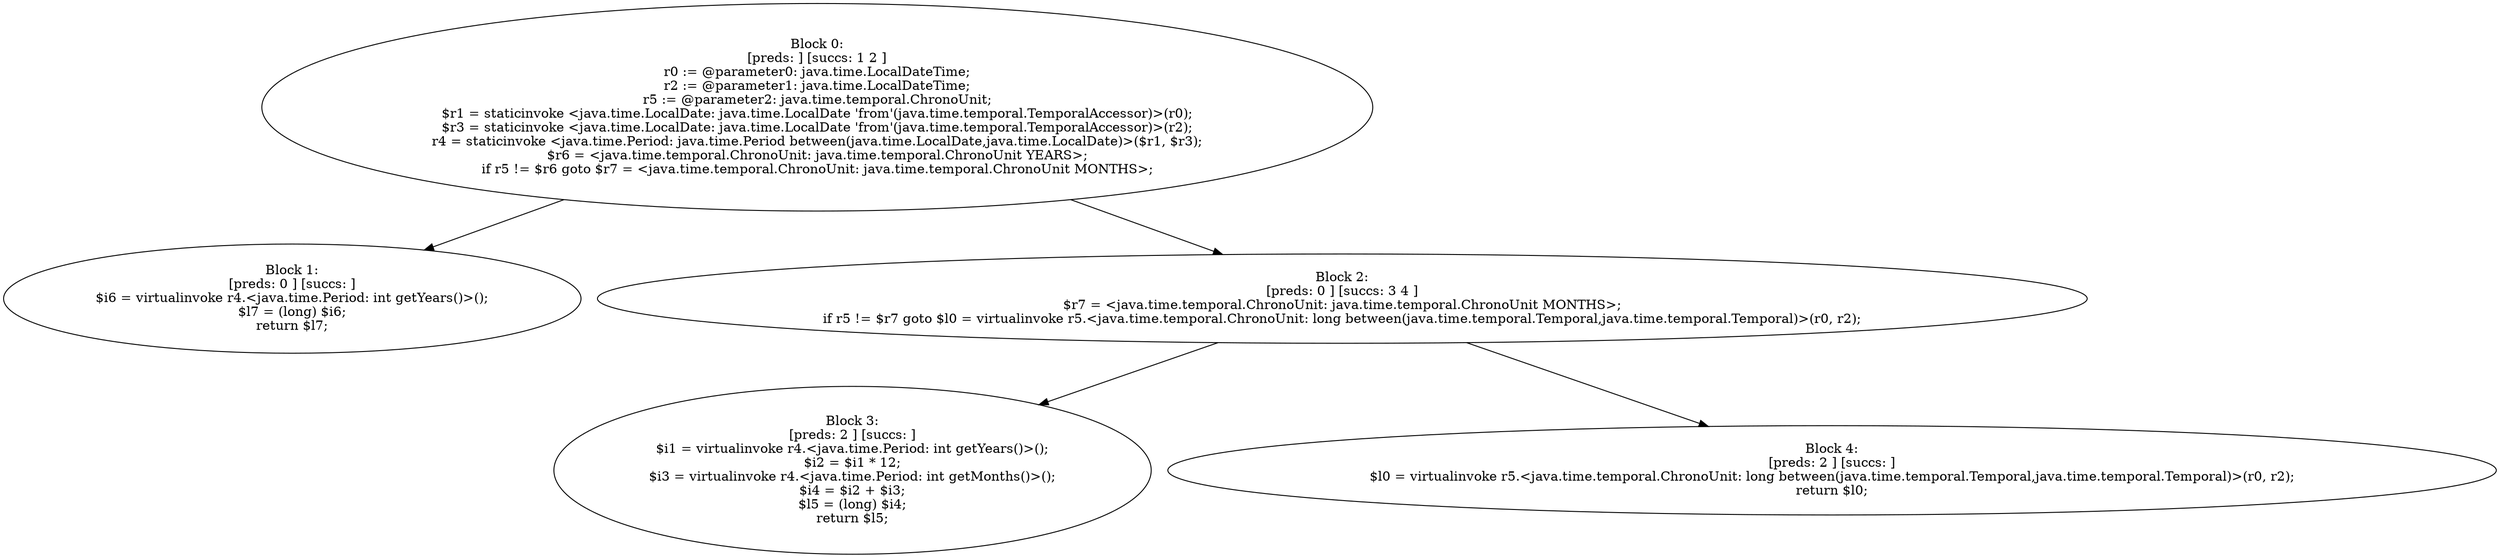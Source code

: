 digraph "unitGraph" {
    "Block 0:
[preds: ] [succs: 1 2 ]
r0 := @parameter0: java.time.LocalDateTime;
r2 := @parameter1: java.time.LocalDateTime;
r5 := @parameter2: java.time.temporal.ChronoUnit;
$r1 = staticinvoke <java.time.LocalDate: java.time.LocalDate 'from'(java.time.temporal.TemporalAccessor)>(r0);
$r3 = staticinvoke <java.time.LocalDate: java.time.LocalDate 'from'(java.time.temporal.TemporalAccessor)>(r2);
r4 = staticinvoke <java.time.Period: java.time.Period between(java.time.LocalDate,java.time.LocalDate)>($r1, $r3);
$r6 = <java.time.temporal.ChronoUnit: java.time.temporal.ChronoUnit YEARS>;
if r5 != $r6 goto $r7 = <java.time.temporal.ChronoUnit: java.time.temporal.ChronoUnit MONTHS>;
"
    "Block 1:
[preds: 0 ] [succs: ]
$i6 = virtualinvoke r4.<java.time.Period: int getYears()>();
$l7 = (long) $i6;
return $l7;
"
    "Block 2:
[preds: 0 ] [succs: 3 4 ]
$r7 = <java.time.temporal.ChronoUnit: java.time.temporal.ChronoUnit MONTHS>;
if r5 != $r7 goto $l0 = virtualinvoke r5.<java.time.temporal.ChronoUnit: long between(java.time.temporal.Temporal,java.time.temporal.Temporal)>(r0, r2);
"
    "Block 3:
[preds: 2 ] [succs: ]
$i1 = virtualinvoke r4.<java.time.Period: int getYears()>();
$i2 = $i1 * 12;
$i3 = virtualinvoke r4.<java.time.Period: int getMonths()>();
$i4 = $i2 + $i3;
$l5 = (long) $i4;
return $l5;
"
    "Block 4:
[preds: 2 ] [succs: ]
$l0 = virtualinvoke r5.<java.time.temporal.ChronoUnit: long between(java.time.temporal.Temporal,java.time.temporal.Temporal)>(r0, r2);
return $l0;
"
    "Block 0:
[preds: ] [succs: 1 2 ]
r0 := @parameter0: java.time.LocalDateTime;
r2 := @parameter1: java.time.LocalDateTime;
r5 := @parameter2: java.time.temporal.ChronoUnit;
$r1 = staticinvoke <java.time.LocalDate: java.time.LocalDate 'from'(java.time.temporal.TemporalAccessor)>(r0);
$r3 = staticinvoke <java.time.LocalDate: java.time.LocalDate 'from'(java.time.temporal.TemporalAccessor)>(r2);
r4 = staticinvoke <java.time.Period: java.time.Period between(java.time.LocalDate,java.time.LocalDate)>($r1, $r3);
$r6 = <java.time.temporal.ChronoUnit: java.time.temporal.ChronoUnit YEARS>;
if r5 != $r6 goto $r7 = <java.time.temporal.ChronoUnit: java.time.temporal.ChronoUnit MONTHS>;
"->"Block 1:
[preds: 0 ] [succs: ]
$i6 = virtualinvoke r4.<java.time.Period: int getYears()>();
$l7 = (long) $i6;
return $l7;
";
    "Block 0:
[preds: ] [succs: 1 2 ]
r0 := @parameter0: java.time.LocalDateTime;
r2 := @parameter1: java.time.LocalDateTime;
r5 := @parameter2: java.time.temporal.ChronoUnit;
$r1 = staticinvoke <java.time.LocalDate: java.time.LocalDate 'from'(java.time.temporal.TemporalAccessor)>(r0);
$r3 = staticinvoke <java.time.LocalDate: java.time.LocalDate 'from'(java.time.temporal.TemporalAccessor)>(r2);
r4 = staticinvoke <java.time.Period: java.time.Period between(java.time.LocalDate,java.time.LocalDate)>($r1, $r3);
$r6 = <java.time.temporal.ChronoUnit: java.time.temporal.ChronoUnit YEARS>;
if r5 != $r6 goto $r7 = <java.time.temporal.ChronoUnit: java.time.temporal.ChronoUnit MONTHS>;
"->"Block 2:
[preds: 0 ] [succs: 3 4 ]
$r7 = <java.time.temporal.ChronoUnit: java.time.temporal.ChronoUnit MONTHS>;
if r5 != $r7 goto $l0 = virtualinvoke r5.<java.time.temporal.ChronoUnit: long between(java.time.temporal.Temporal,java.time.temporal.Temporal)>(r0, r2);
";
    "Block 2:
[preds: 0 ] [succs: 3 4 ]
$r7 = <java.time.temporal.ChronoUnit: java.time.temporal.ChronoUnit MONTHS>;
if r5 != $r7 goto $l0 = virtualinvoke r5.<java.time.temporal.ChronoUnit: long between(java.time.temporal.Temporal,java.time.temporal.Temporal)>(r0, r2);
"->"Block 3:
[preds: 2 ] [succs: ]
$i1 = virtualinvoke r4.<java.time.Period: int getYears()>();
$i2 = $i1 * 12;
$i3 = virtualinvoke r4.<java.time.Period: int getMonths()>();
$i4 = $i2 + $i3;
$l5 = (long) $i4;
return $l5;
";
    "Block 2:
[preds: 0 ] [succs: 3 4 ]
$r7 = <java.time.temporal.ChronoUnit: java.time.temporal.ChronoUnit MONTHS>;
if r5 != $r7 goto $l0 = virtualinvoke r5.<java.time.temporal.ChronoUnit: long between(java.time.temporal.Temporal,java.time.temporal.Temporal)>(r0, r2);
"->"Block 4:
[preds: 2 ] [succs: ]
$l0 = virtualinvoke r5.<java.time.temporal.ChronoUnit: long between(java.time.temporal.Temporal,java.time.temporal.Temporal)>(r0, r2);
return $l0;
";
}

